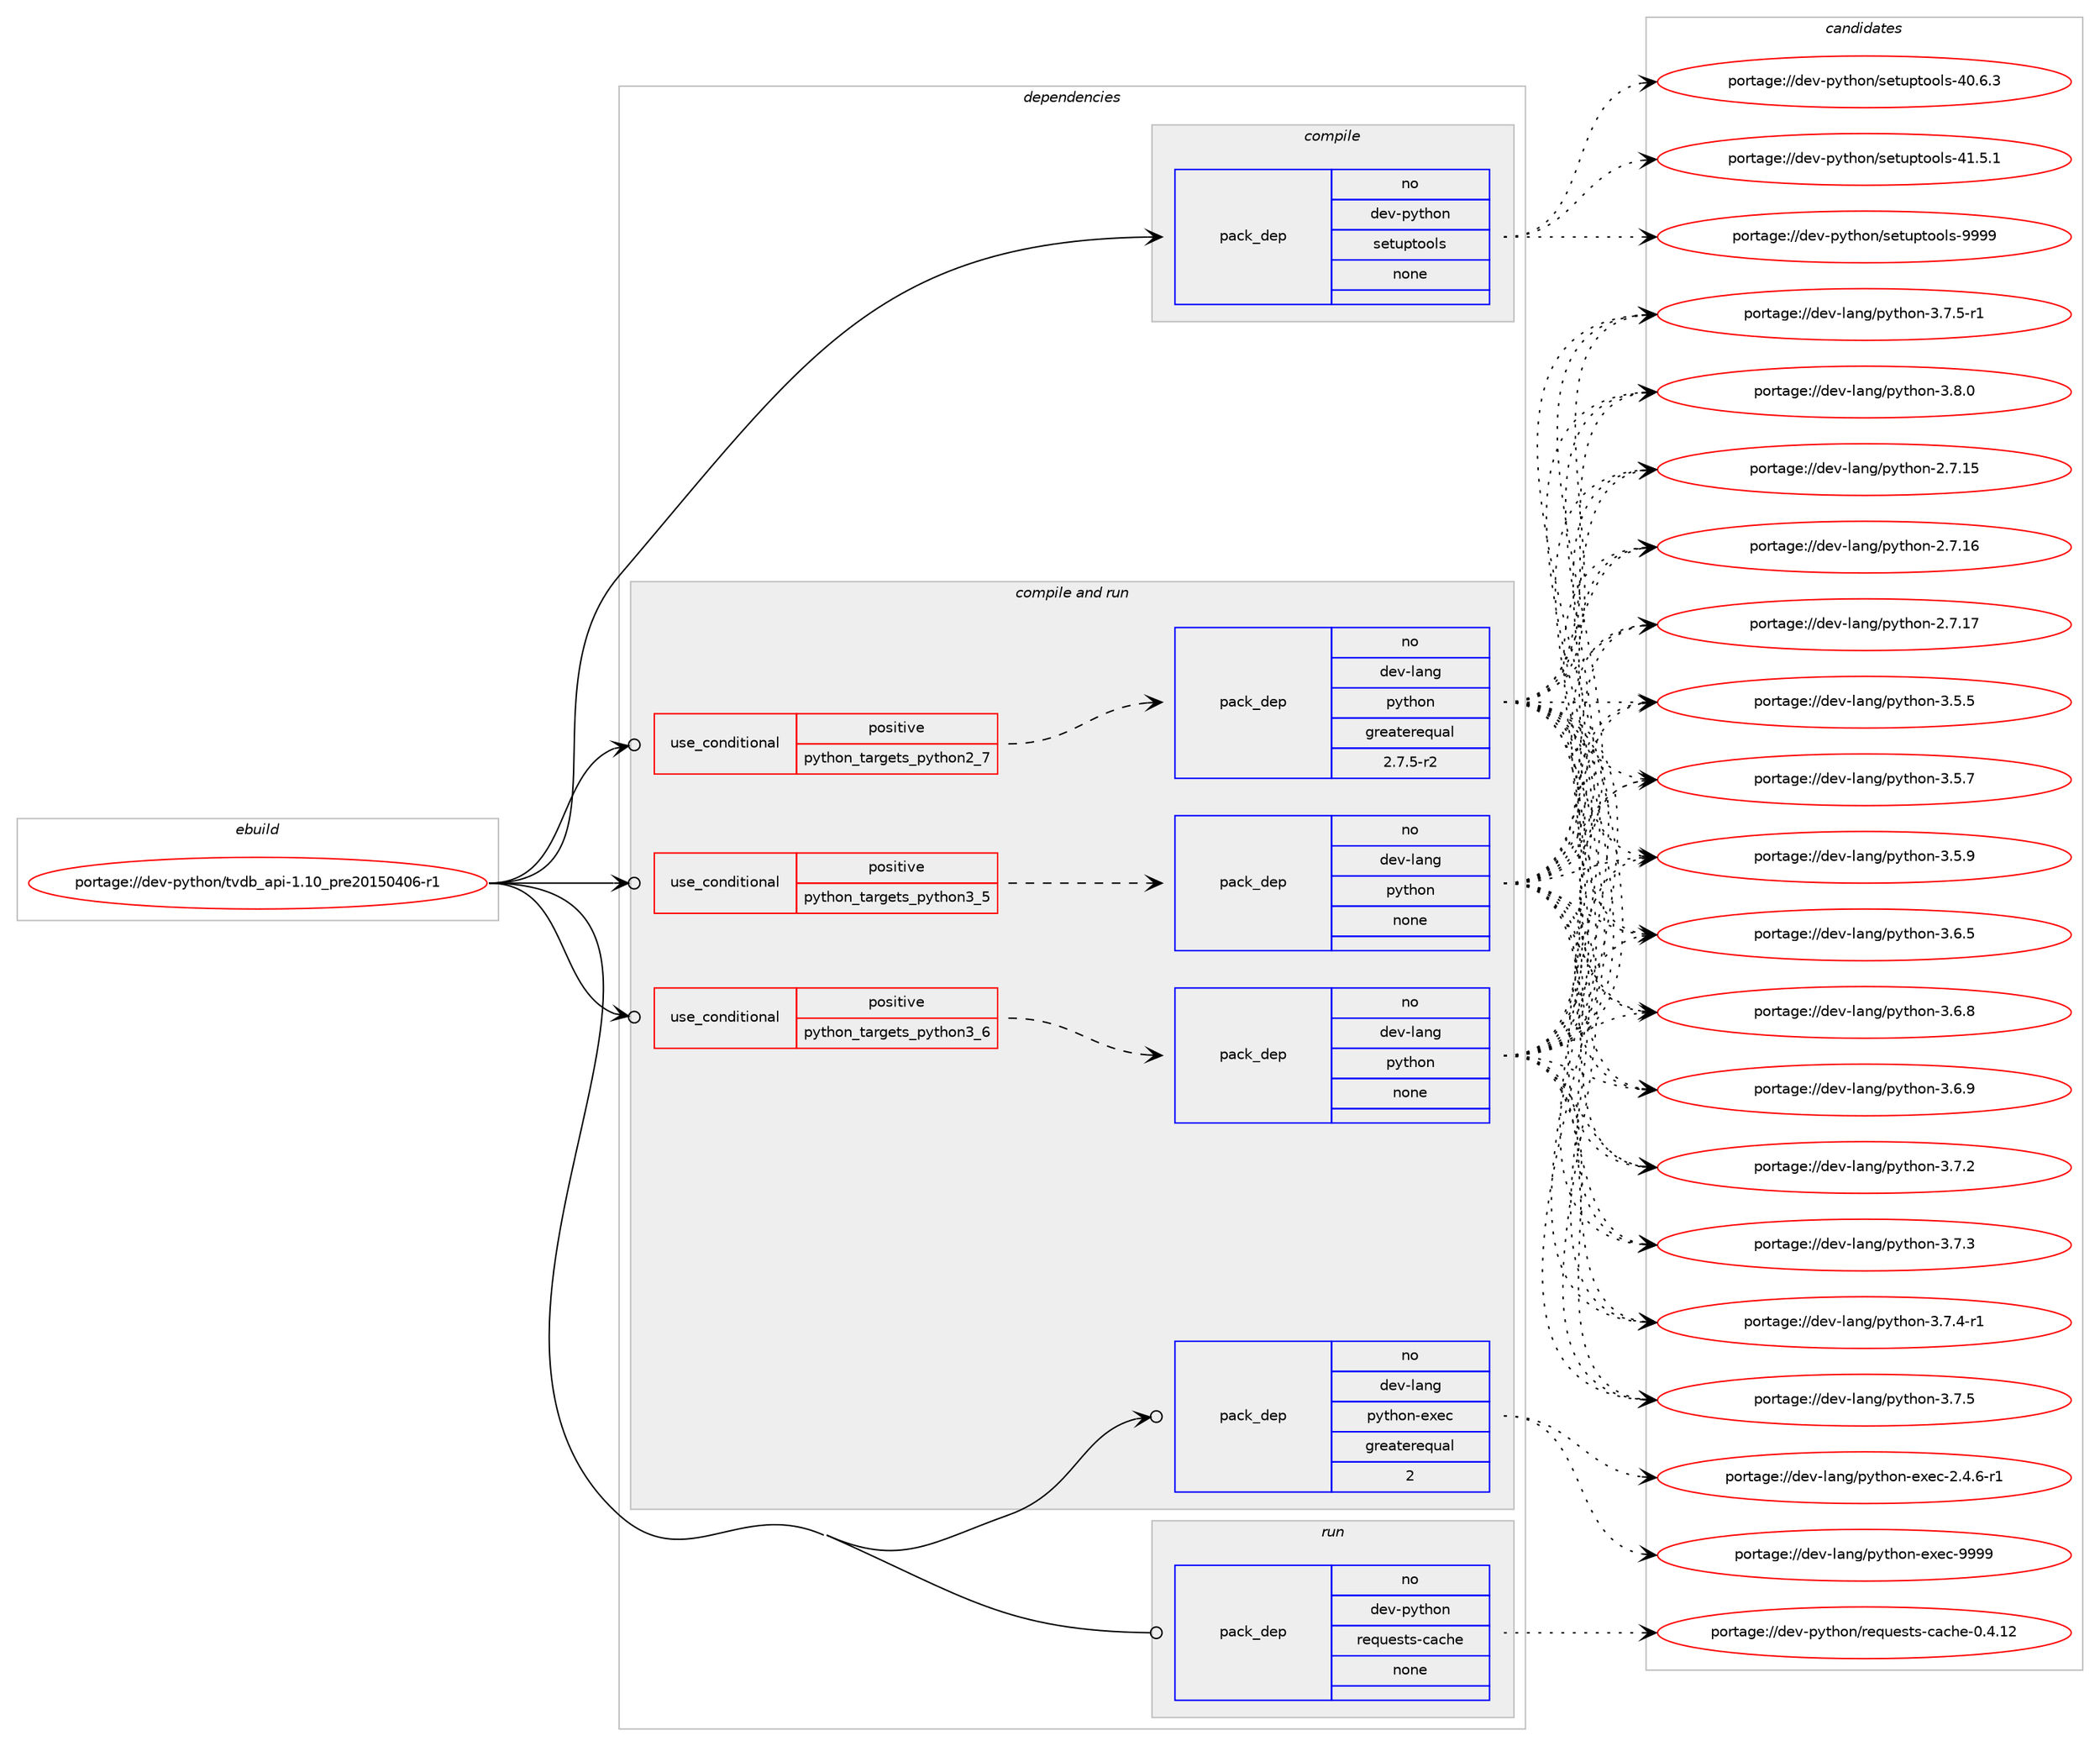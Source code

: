 digraph prolog {

# *************
# Graph options
# *************

newrank=true;
concentrate=true;
compound=true;
graph [rankdir=LR,fontname=Helvetica,fontsize=10,ranksep=1.5];#, ranksep=2.5, nodesep=0.2];
edge  [arrowhead=vee];
node  [fontname=Helvetica,fontsize=10];

# **********
# The ebuild
# **********

subgraph cluster_leftcol {
color=gray;
rank=same;
label=<<i>ebuild</i>>;
id [label="portage://dev-python/tvdb_api-1.10_pre20150406-r1", color=red, width=4, href="../dev-python/tvdb_api-1.10_pre20150406-r1.svg"];
}

# ****************
# The dependencies
# ****************

subgraph cluster_midcol {
color=gray;
label=<<i>dependencies</i>>;
subgraph cluster_compile {
fillcolor="#eeeeee";
style=filled;
label=<<i>compile</i>>;
subgraph pack133073 {
dependency176486 [label=<<TABLE BORDER="0" CELLBORDER="1" CELLSPACING="0" CELLPADDING="4" WIDTH="220"><TR><TD ROWSPAN="6" CELLPADDING="30">pack_dep</TD></TR><TR><TD WIDTH="110">no</TD></TR><TR><TD>dev-python</TD></TR><TR><TD>setuptools</TD></TR><TR><TD>none</TD></TR><TR><TD></TD></TR></TABLE>>, shape=none, color=blue];
}
id:e -> dependency176486:w [weight=20,style="solid",arrowhead="vee"];
}
subgraph cluster_compileandrun {
fillcolor="#eeeeee";
style=filled;
label=<<i>compile and run</i>>;
subgraph cond40011 {
dependency176487 [label=<<TABLE BORDER="0" CELLBORDER="1" CELLSPACING="0" CELLPADDING="4"><TR><TD ROWSPAN="3" CELLPADDING="10">use_conditional</TD></TR><TR><TD>positive</TD></TR><TR><TD>python_targets_python2_7</TD></TR></TABLE>>, shape=none, color=red];
subgraph pack133074 {
dependency176488 [label=<<TABLE BORDER="0" CELLBORDER="1" CELLSPACING="0" CELLPADDING="4" WIDTH="220"><TR><TD ROWSPAN="6" CELLPADDING="30">pack_dep</TD></TR><TR><TD WIDTH="110">no</TD></TR><TR><TD>dev-lang</TD></TR><TR><TD>python</TD></TR><TR><TD>greaterequal</TD></TR><TR><TD>2.7.5-r2</TD></TR></TABLE>>, shape=none, color=blue];
}
dependency176487:e -> dependency176488:w [weight=20,style="dashed",arrowhead="vee"];
}
id:e -> dependency176487:w [weight=20,style="solid",arrowhead="odotvee"];
subgraph cond40012 {
dependency176489 [label=<<TABLE BORDER="0" CELLBORDER="1" CELLSPACING="0" CELLPADDING="4"><TR><TD ROWSPAN="3" CELLPADDING="10">use_conditional</TD></TR><TR><TD>positive</TD></TR><TR><TD>python_targets_python3_5</TD></TR></TABLE>>, shape=none, color=red];
subgraph pack133075 {
dependency176490 [label=<<TABLE BORDER="0" CELLBORDER="1" CELLSPACING="0" CELLPADDING="4" WIDTH="220"><TR><TD ROWSPAN="6" CELLPADDING="30">pack_dep</TD></TR><TR><TD WIDTH="110">no</TD></TR><TR><TD>dev-lang</TD></TR><TR><TD>python</TD></TR><TR><TD>none</TD></TR><TR><TD></TD></TR></TABLE>>, shape=none, color=blue];
}
dependency176489:e -> dependency176490:w [weight=20,style="dashed",arrowhead="vee"];
}
id:e -> dependency176489:w [weight=20,style="solid",arrowhead="odotvee"];
subgraph cond40013 {
dependency176491 [label=<<TABLE BORDER="0" CELLBORDER="1" CELLSPACING="0" CELLPADDING="4"><TR><TD ROWSPAN="3" CELLPADDING="10">use_conditional</TD></TR><TR><TD>positive</TD></TR><TR><TD>python_targets_python3_6</TD></TR></TABLE>>, shape=none, color=red];
subgraph pack133076 {
dependency176492 [label=<<TABLE BORDER="0" CELLBORDER="1" CELLSPACING="0" CELLPADDING="4" WIDTH="220"><TR><TD ROWSPAN="6" CELLPADDING="30">pack_dep</TD></TR><TR><TD WIDTH="110">no</TD></TR><TR><TD>dev-lang</TD></TR><TR><TD>python</TD></TR><TR><TD>none</TD></TR><TR><TD></TD></TR></TABLE>>, shape=none, color=blue];
}
dependency176491:e -> dependency176492:w [weight=20,style="dashed",arrowhead="vee"];
}
id:e -> dependency176491:w [weight=20,style="solid",arrowhead="odotvee"];
subgraph pack133077 {
dependency176493 [label=<<TABLE BORDER="0" CELLBORDER="1" CELLSPACING="0" CELLPADDING="4" WIDTH="220"><TR><TD ROWSPAN="6" CELLPADDING="30">pack_dep</TD></TR><TR><TD WIDTH="110">no</TD></TR><TR><TD>dev-lang</TD></TR><TR><TD>python-exec</TD></TR><TR><TD>greaterequal</TD></TR><TR><TD>2</TD></TR></TABLE>>, shape=none, color=blue];
}
id:e -> dependency176493:w [weight=20,style="solid",arrowhead="odotvee"];
}
subgraph cluster_run {
fillcolor="#eeeeee";
style=filled;
label=<<i>run</i>>;
subgraph pack133078 {
dependency176494 [label=<<TABLE BORDER="0" CELLBORDER="1" CELLSPACING="0" CELLPADDING="4" WIDTH="220"><TR><TD ROWSPAN="6" CELLPADDING="30">pack_dep</TD></TR><TR><TD WIDTH="110">no</TD></TR><TR><TD>dev-python</TD></TR><TR><TD>requests-cache</TD></TR><TR><TD>none</TD></TR><TR><TD></TD></TR></TABLE>>, shape=none, color=blue];
}
id:e -> dependency176494:w [weight=20,style="solid",arrowhead="odot"];
}
}

# **************
# The candidates
# **************

subgraph cluster_choices {
rank=same;
color=gray;
label=<<i>candidates</i>>;

subgraph choice133073 {
color=black;
nodesep=1;
choiceportage100101118451121211161041111104711510111611711211611111110811545524846544651 [label="portage://dev-python/setuptools-40.6.3", color=red, width=4,href="../dev-python/setuptools-40.6.3.svg"];
choiceportage100101118451121211161041111104711510111611711211611111110811545524946534649 [label="portage://dev-python/setuptools-41.5.1", color=red, width=4,href="../dev-python/setuptools-41.5.1.svg"];
choiceportage10010111845112121116104111110471151011161171121161111111081154557575757 [label="portage://dev-python/setuptools-9999", color=red, width=4,href="../dev-python/setuptools-9999.svg"];
dependency176486:e -> choiceportage100101118451121211161041111104711510111611711211611111110811545524846544651:w [style=dotted,weight="100"];
dependency176486:e -> choiceportage100101118451121211161041111104711510111611711211611111110811545524946534649:w [style=dotted,weight="100"];
dependency176486:e -> choiceportage10010111845112121116104111110471151011161171121161111111081154557575757:w [style=dotted,weight="100"];
}
subgraph choice133074 {
color=black;
nodesep=1;
choiceportage10010111845108971101034711212111610411111045504655464953 [label="portage://dev-lang/python-2.7.15", color=red, width=4,href="../dev-lang/python-2.7.15.svg"];
choiceportage10010111845108971101034711212111610411111045504655464954 [label="portage://dev-lang/python-2.7.16", color=red, width=4,href="../dev-lang/python-2.7.16.svg"];
choiceportage10010111845108971101034711212111610411111045504655464955 [label="portage://dev-lang/python-2.7.17", color=red, width=4,href="../dev-lang/python-2.7.17.svg"];
choiceportage100101118451089711010347112121116104111110455146534653 [label="portage://dev-lang/python-3.5.5", color=red, width=4,href="../dev-lang/python-3.5.5.svg"];
choiceportage100101118451089711010347112121116104111110455146534655 [label="portage://dev-lang/python-3.5.7", color=red, width=4,href="../dev-lang/python-3.5.7.svg"];
choiceportage100101118451089711010347112121116104111110455146534657 [label="portage://dev-lang/python-3.5.9", color=red, width=4,href="../dev-lang/python-3.5.9.svg"];
choiceportage100101118451089711010347112121116104111110455146544653 [label="portage://dev-lang/python-3.6.5", color=red, width=4,href="../dev-lang/python-3.6.5.svg"];
choiceportage100101118451089711010347112121116104111110455146544656 [label="portage://dev-lang/python-3.6.8", color=red, width=4,href="../dev-lang/python-3.6.8.svg"];
choiceportage100101118451089711010347112121116104111110455146544657 [label="portage://dev-lang/python-3.6.9", color=red, width=4,href="../dev-lang/python-3.6.9.svg"];
choiceportage100101118451089711010347112121116104111110455146554650 [label="portage://dev-lang/python-3.7.2", color=red, width=4,href="../dev-lang/python-3.7.2.svg"];
choiceportage100101118451089711010347112121116104111110455146554651 [label="portage://dev-lang/python-3.7.3", color=red, width=4,href="../dev-lang/python-3.7.3.svg"];
choiceportage1001011184510897110103471121211161041111104551465546524511449 [label="portage://dev-lang/python-3.7.4-r1", color=red, width=4,href="../dev-lang/python-3.7.4-r1.svg"];
choiceportage100101118451089711010347112121116104111110455146554653 [label="portage://dev-lang/python-3.7.5", color=red, width=4,href="../dev-lang/python-3.7.5.svg"];
choiceportage1001011184510897110103471121211161041111104551465546534511449 [label="portage://dev-lang/python-3.7.5-r1", color=red, width=4,href="../dev-lang/python-3.7.5-r1.svg"];
choiceportage100101118451089711010347112121116104111110455146564648 [label="portage://dev-lang/python-3.8.0", color=red, width=4,href="../dev-lang/python-3.8.0.svg"];
dependency176488:e -> choiceportage10010111845108971101034711212111610411111045504655464953:w [style=dotted,weight="100"];
dependency176488:e -> choiceportage10010111845108971101034711212111610411111045504655464954:w [style=dotted,weight="100"];
dependency176488:e -> choiceportage10010111845108971101034711212111610411111045504655464955:w [style=dotted,weight="100"];
dependency176488:e -> choiceportage100101118451089711010347112121116104111110455146534653:w [style=dotted,weight="100"];
dependency176488:e -> choiceportage100101118451089711010347112121116104111110455146534655:w [style=dotted,weight="100"];
dependency176488:e -> choiceportage100101118451089711010347112121116104111110455146534657:w [style=dotted,weight="100"];
dependency176488:e -> choiceportage100101118451089711010347112121116104111110455146544653:w [style=dotted,weight="100"];
dependency176488:e -> choiceportage100101118451089711010347112121116104111110455146544656:w [style=dotted,weight="100"];
dependency176488:e -> choiceportage100101118451089711010347112121116104111110455146544657:w [style=dotted,weight="100"];
dependency176488:e -> choiceportage100101118451089711010347112121116104111110455146554650:w [style=dotted,weight="100"];
dependency176488:e -> choiceportage100101118451089711010347112121116104111110455146554651:w [style=dotted,weight="100"];
dependency176488:e -> choiceportage1001011184510897110103471121211161041111104551465546524511449:w [style=dotted,weight="100"];
dependency176488:e -> choiceportage100101118451089711010347112121116104111110455146554653:w [style=dotted,weight="100"];
dependency176488:e -> choiceportage1001011184510897110103471121211161041111104551465546534511449:w [style=dotted,weight="100"];
dependency176488:e -> choiceportage100101118451089711010347112121116104111110455146564648:w [style=dotted,weight="100"];
}
subgraph choice133075 {
color=black;
nodesep=1;
choiceportage10010111845108971101034711212111610411111045504655464953 [label="portage://dev-lang/python-2.7.15", color=red, width=4,href="../dev-lang/python-2.7.15.svg"];
choiceportage10010111845108971101034711212111610411111045504655464954 [label="portage://dev-lang/python-2.7.16", color=red, width=4,href="../dev-lang/python-2.7.16.svg"];
choiceportage10010111845108971101034711212111610411111045504655464955 [label="portage://dev-lang/python-2.7.17", color=red, width=4,href="../dev-lang/python-2.7.17.svg"];
choiceportage100101118451089711010347112121116104111110455146534653 [label="portage://dev-lang/python-3.5.5", color=red, width=4,href="../dev-lang/python-3.5.5.svg"];
choiceportage100101118451089711010347112121116104111110455146534655 [label="portage://dev-lang/python-3.5.7", color=red, width=4,href="../dev-lang/python-3.5.7.svg"];
choiceportage100101118451089711010347112121116104111110455146534657 [label="portage://dev-lang/python-3.5.9", color=red, width=4,href="../dev-lang/python-3.5.9.svg"];
choiceportage100101118451089711010347112121116104111110455146544653 [label="portage://dev-lang/python-3.6.5", color=red, width=4,href="../dev-lang/python-3.6.5.svg"];
choiceportage100101118451089711010347112121116104111110455146544656 [label="portage://dev-lang/python-3.6.8", color=red, width=4,href="../dev-lang/python-3.6.8.svg"];
choiceportage100101118451089711010347112121116104111110455146544657 [label="portage://dev-lang/python-3.6.9", color=red, width=4,href="../dev-lang/python-3.6.9.svg"];
choiceportage100101118451089711010347112121116104111110455146554650 [label="portage://dev-lang/python-3.7.2", color=red, width=4,href="../dev-lang/python-3.7.2.svg"];
choiceportage100101118451089711010347112121116104111110455146554651 [label="portage://dev-lang/python-3.7.3", color=red, width=4,href="../dev-lang/python-3.7.3.svg"];
choiceportage1001011184510897110103471121211161041111104551465546524511449 [label="portage://dev-lang/python-3.7.4-r1", color=red, width=4,href="../dev-lang/python-3.7.4-r1.svg"];
choiceportage100101118451089711010347112121116104111110455146554653 [label="portage://dev-lang/python-3.7.5", color=red, width=4,href="../dev-lang/python-3.7.5.svg"];
choiceportage1001011184510897110103471121211161041111104551465546534511449 [label="portage://dev-lang/python-3.7.5-r1", color=red, width=4,href="../dev-lang/python-3.7.5-r1.svg"];
choiceportage100101118451089711010347112121116104111110455146564648 [label="portage://dev-lang/python-3.8.0", color=red, width=4,href="../dev-lang/python-3.8.0.svg"];
dependency176490:e -> choiceportage10010111845108971101034711212111610411111045504655464953:w [style=dotted,weight="100"];
dependency176490:e -> choiceportage10010111845108971101034711212111610411111045504655464954:w [style=dotted,weight="100"];
dependency176490:e -> choiceportage10010111845108971101034711212111610411111045504655464955:w [style=dotted,weight="100"];
dependency176490:e -> choiceportage100101118451089711010347112121116104111110455146534653:w [style=dotted,weight="100"];
dependency176490:e -> choiceportage100101118451089711010347112121116104111110455146534655:w [style=dotted,weight="100"];
dependency176490:e -> choiceportage100101118451089711010347112121116104111110455146534657:w [style=dotted,weight="100"];
dependency176490:e -> choiceportage100101118451089711010347112121116104111110455146544653:w [style=dotted,weight="100"];
dependency176490:e -> choiceportage100101118451089711010347112121116104111110455146544656:w [style=dotted,weight="100"];
dependency176490:e -> choiceportage100101118451089711010347112121116104111110455146544657:w [style=dotted,weight="100"];
dependency176490:e -> choiceportage100101118451089711010347112121116104111110455146554650:w [style=dotted,weight="100"];
dependency176490:e -> choiceportage100101118451089711010347112121116104111110455146554651:w [style=dotted,weight="100"];
dependency176490:e -> choiceportage1001011184510897110103471121211161041111104551465546524511449:w [style=dotted,weight="100"];
dependency176490:e -> choiceportage100101118451089711010347112121116104111110455146554653:w [style=dotted,weight="100"];
dependency176490:e -> choiceportage1001011184510897110103471121211161041111104551465546534511449:w [style=dotted,weight="100"];
dependency176490:e -> choiceportage100101118451089711010347112121116104111110455146564648:w [style=dotted,weight="100"];
}
subgraph choice133076 {
color=black;
nodesep=1;
choiceportage10010111845108971101034711212111610411111045504655464953 [label="portage://dev-lang/python-2.7.15", color=red, width=4,href="../dev-lang/python-2.7.15.svg"];
choiceportage10010111845108971101034711212111610411111045504655464954 [label="portage://dev-lang/python-2.7.16", color=red, width=4,href="../dev-lang/python-2.7.16.svg"];
choiceportage10010111845108971101034711212111610411111045504655464955 [label="portage://dev-lang/python-2.7.17", color=red, width=4,href="../dev-lang/python-2.7.17.svg"];
choiceportage100101118451089711010347112121116104111110455146534653 [label="portage://dev-lang/python-3.5.5", color=red, width=4,href="../dev-lang/python-3.5.5.svg"];
choiceportage100101118451089711010347112121116104111110455146534655 [label="portage://dev-lang/python-3.5.7", color=red, width=4,href="../dev-lang/python-3.5.7.svg"];
choiceportage100101118451089711010347112121116104111110455146534657 [label="portage://dev-lang/python-3.5.9", color=red, width=4,href="../dev-lang/python-3.5.9.svg"];
choiceportage100101118451089711010347112121116104111110455146544653 [label="portage://dev-lang/python-3.6.5", color=red, width=4,href="../dev-lang/python-3.6.5.svg"];
choiceportage100101118451089711010347112121116104111110455146544656 [label="portage://dev-lang/python-3.6.8", color=red, width=4,href="../dev-lang/python-3.6.8.svg"];
choiceportage100101118451089711010347112121116104111110455146544657 [label="portage://dev-lang/python-3.6.9", color=red, width=4,href="../dev-lang/python-3.6.9.svg"];
choiceportage100101118451089711010347112121116104111110455146554650 [label="portage://dev-lang/python-3.7.2", color=red, width=4,href="../dev-lang/python-3.7.2.svg"];
choiceportage100101118451089711010347112121116104111110455146554651 [label="portage://dev-lang/python-3.7.3", color=red, width=4,href="../dev-lang/python-3.7.3.svg"];
choiceportage1001011184510897110103471121211161041111104551465546524511449 [label="portage://dev-lang/python-3.7.4-r1", color=red, width=4,href="../dev-lang/python-3.7.4-r1.svg"];
choiceportage100101118451089711010347112121116104111110455146554653 [label="portage://dev-lang/python-3.7.5", color=red, width=4,href="../dev-lang/python-3.7.5.svg"];
choiceportage1001011184510897110103471121211161041111104551465546534511449 [label="portage://dev-lang/python-3.7.5-r1", color=red, width=4,href="../dev-lang/python-3.7.5-r1.svg"];
choiceportage100101118451089711010347112121116104111110455146564648 [label="portage://dev-lang/python-3.8.0", color=red, width=4,href="../dev-lang/python-3.8.0.svg"];
dependency176492:e -> choiceportage10010111845108971101034711212111610411111045504655464953:w [style=dotted,weight="100"];
dependency176492:e -> choiceportage10010111845108971101034711212111610411111045504655464954:w [style=dotted,weight="100"];
dependency176492:e -> choiceportage10010111845108971101034711212111610411111045504655464955:w [style=dotted,weight="100"];
dependency176492:e -> choiceportage100101118451089711010347112121116104111110455146534653:w [style=dotted,weight="100"];
dependency176492:e -> choiceportage100101118451089711010347112121116104111110455146534655:w [style=dotted,weight="100"];
dependency176492:e -> choiceportage100101118451089711010347112121116104111110455146534657:w [style=dotted,weight="100"];
dependency176492:e -> choiceportage100101118451089711010347112121116104111110455146544653:w [style=dotted,weight="100"];
dependency176492:e -> choiceportage100101118451089711010347112121116104111110455146544656:w [style=dotted,weight="100"];
dependency176492:e -> choiceportage100101118451089711010347112121116104111110455146544657:w [style=dotted,weight="100"];
dependency176492:e -> choiceportage100101118451089711010347112121116104111110455146554650:w [style=dotted,weight="100"];
dependency176492:e -> choiceportage100101118451089711010347112121116104111110455146554651:w [style=dotted,weight="100"];
dependency176492:e -> choiceportage1001011184510897110103471121211161041111104551465546524511449:w [style=dotted,weight="100"];
dependency176492:e -> choiceportage100101118451089711010347112121116104111110455146554653:w [style=dotted,weight="100"];
dependency176492:e -> choiceportage1001011184510897110103471121211161041111104551465546534511449:w [style=dotted,weight="100"];
dependency176492:e -> choiceportage100101118451089711010347112121116104111110455146564648:w [style=dotted,weight="100"];
}
subgraph choice133077 {
color=black;
nodesep=1;
choiceportage10010111845108971101034711212111610411111045101120101994550465246544511449 [label="portage://dev-lang/python-exec-2.4.6-r1", color=red, width=4,href="../dev-lang/python-exec-2.4.6-r1.svg"];
choiceportage10010111845108971101034711212111610411111045101120101994557575757 [label="portage://dev-lang/python-exec-9999", color=red, width=4,href="../dev-lang/python-exec-9999.svg"];
dependency176493:e -> choiceportage10010111845108971101034711212111610411111045101120101994550465246544511449:w [style=dotted,weight="100"];
dependency176493:e -> choiceportage10010111845108971101034711212111610411111045101120101994557575757:w [style=dotted,weight="100"];
}
subgraph choice133078 {
color=black;
nodesep=1;
choiceportage10010111845112121116104111110471141011131171011151161154599979910410145484652464950 [label="portage://dev-python/requests-cache-0.4.12", color=red, width=4,href="../dev-python/requests-cache-0.4.12.svg"];
dependency176494:e -> choiceportage10010111845112121116104111110471141011131171011151161154599979910410145484652464950:w [style=dotted,weight="100"];
}
}

}
